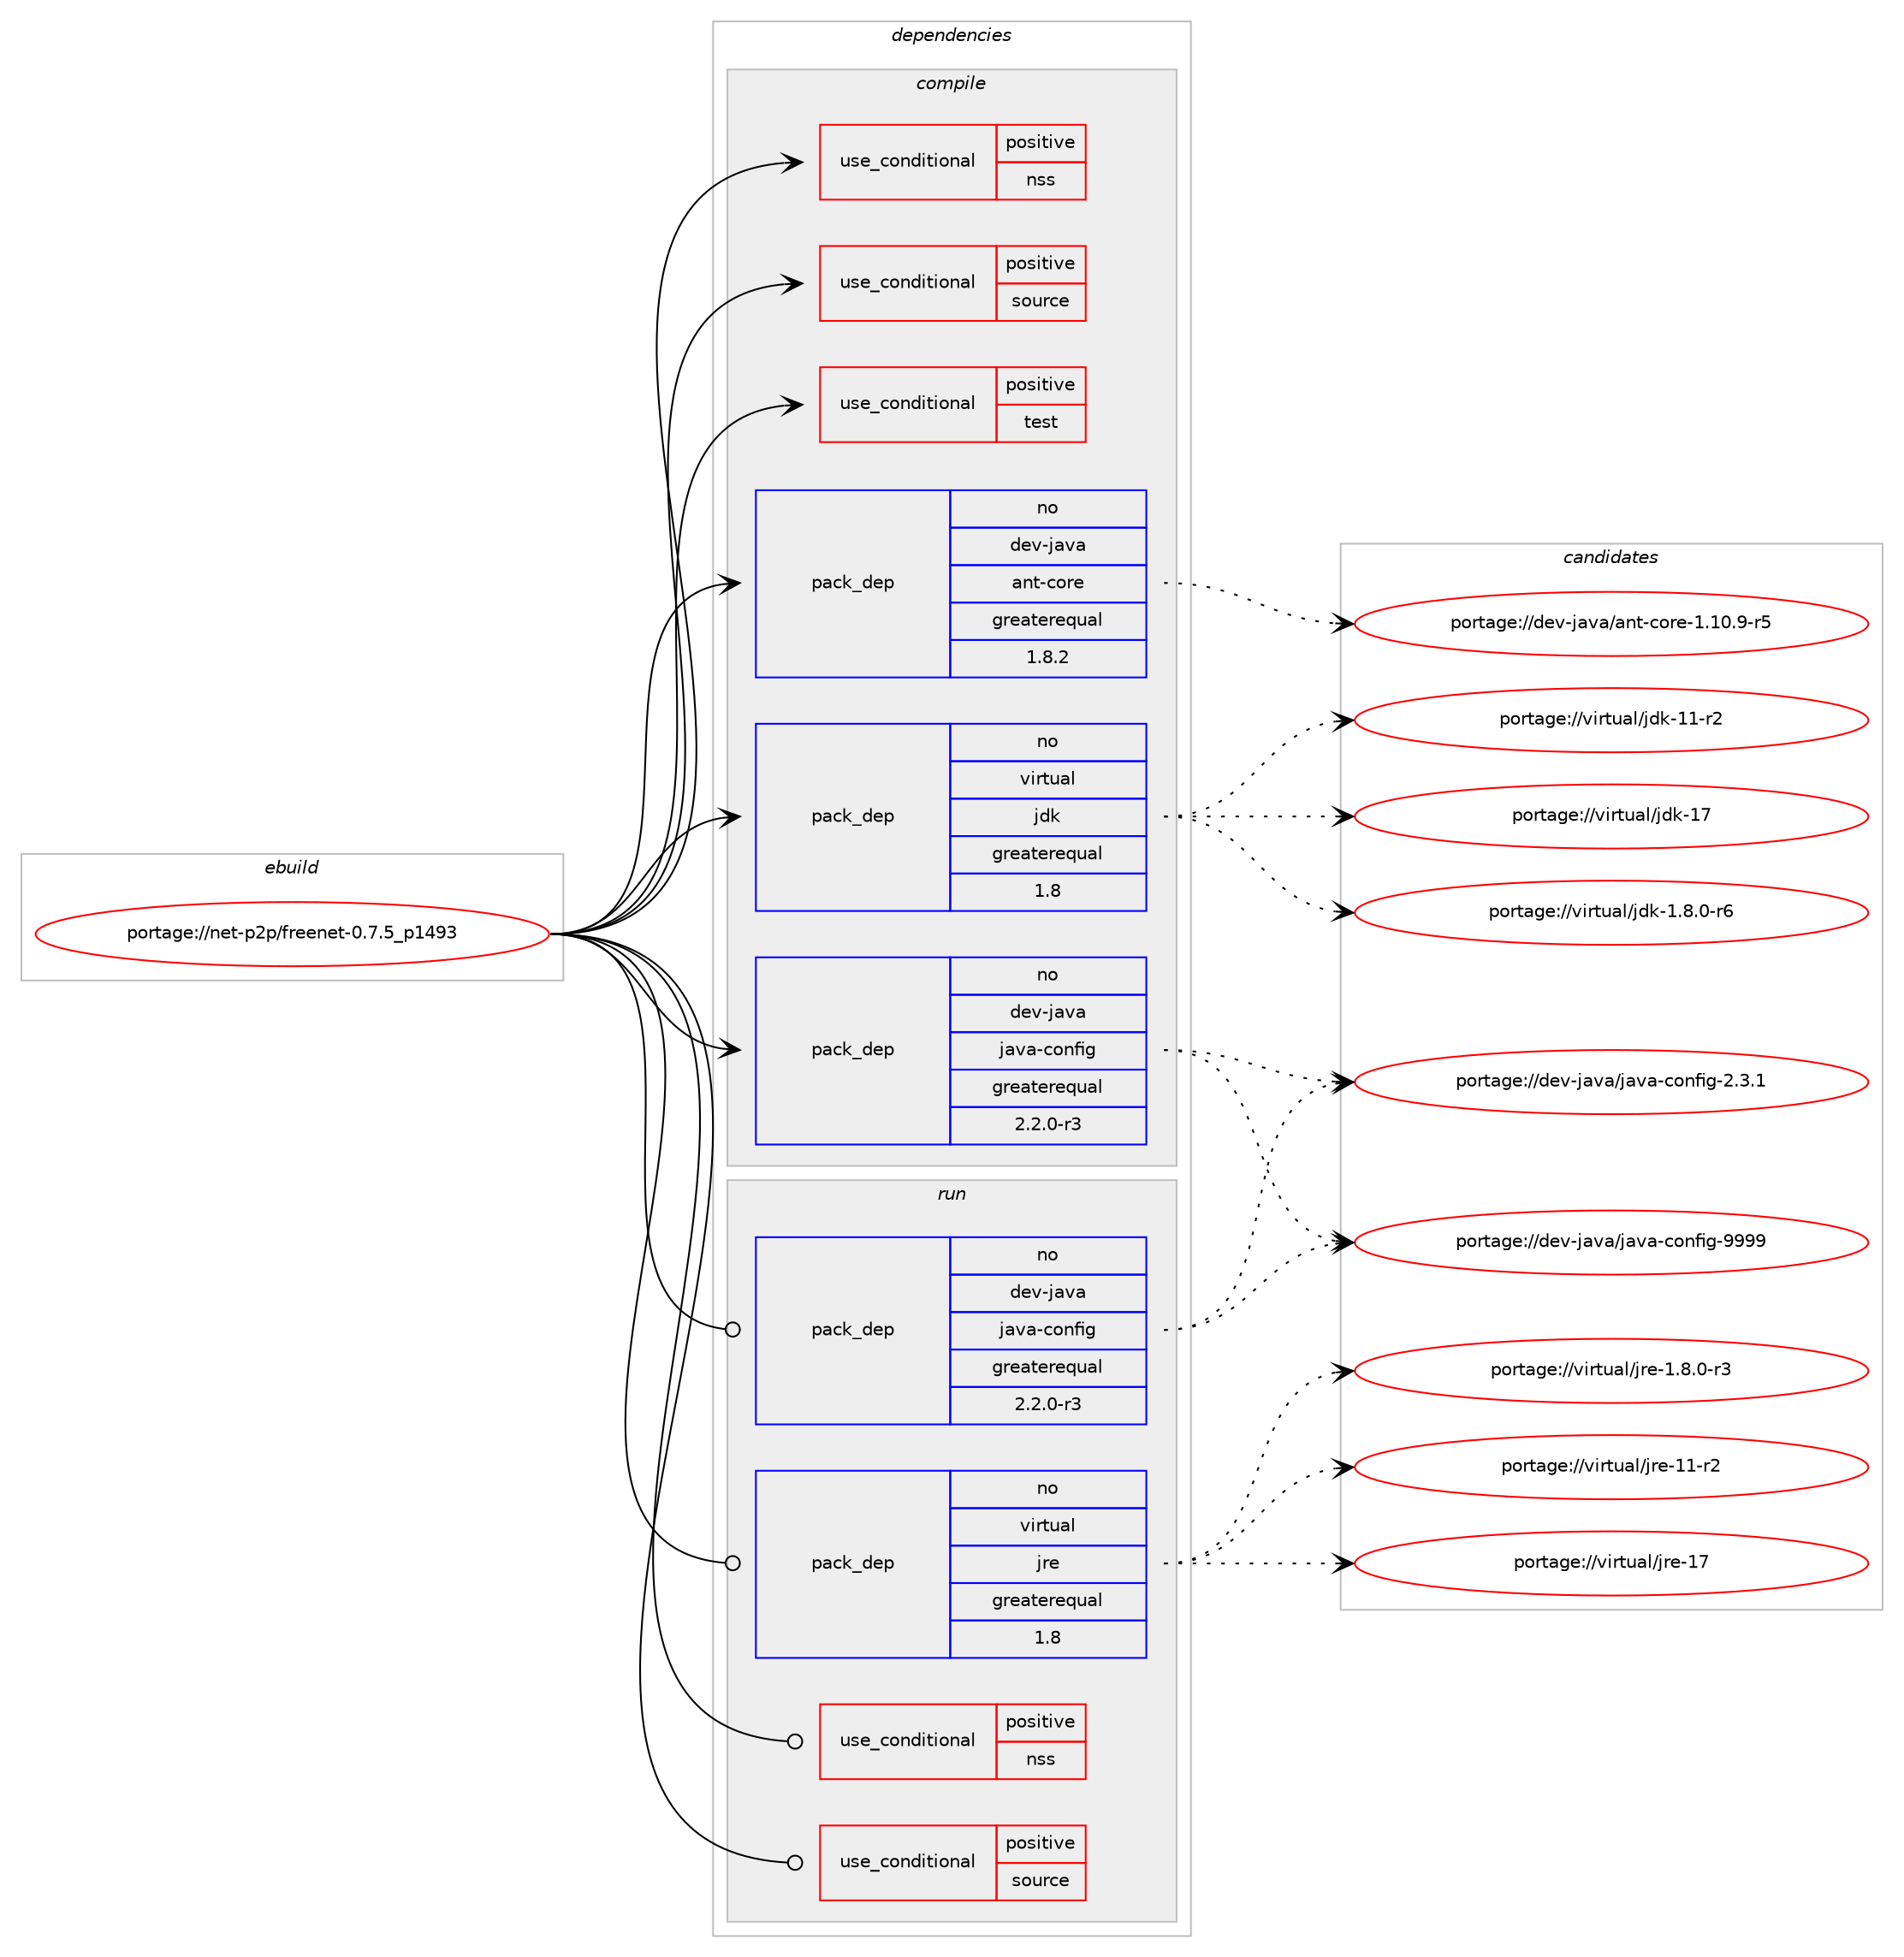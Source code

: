 digraph prolog {

# *************
# Graph options
# *************

newrank=true;
concentrate=true;
compound=true;
graph [rankdir=LR,fontname=Helvetica,fontsize=10,ranksep=1.5];#, ranksep=2.5, nodesep=0.2];
edge  [arrowhead=vee];
node  [fontname=Helvetica,fontsize=10];

# **********
# The ebuild
# **********

subgraph cluster_leftcol {
color=gray;
rank=same;
label=<<i>ebuild</i>>;
id [label="portage://net-p2p/freenet-0.7.5_p1493", color=red, width=4, href="../net-p2p/freenet-0.7.5_p1493.svg"];
}

# ****************
# The dependencies
# ****************

subgraph cluster_midcol {
color=gray;
label=<<i>dependencies</i>>;
subgraph cluster_compile {
fillcolor="#eeeeee";
style=filled;
label=<<i>compile</i>>;
subgraph cond1682 {
dependency2408 [label=<<TABLE BORDER="0" CELLBORDER="1" CELLSPACING="0" CELLPADDING="4"><TR><TD ROWSPAN="3" CELLPADDING="10">use_conditional</TD></TR><TR><TD>positive</TD></TR><TR><TD>nss</TD></TR></TABLE>>, shape=none, color=red];
# *** BEGIN UNKNOWN DEPENDENCY TYPE (TODO) ***
# dependency2408 -> package_dependency(portage://net-p2p/freenet-0.7.5_p1493,install,no,dev-libs,nss,none,[,,],[],[])
# *** END UNKNOWN DEPENDENCY TYPE (TODO) ***

}
id:e -> dependency2408:w [weight=20,style="solid",arrowhead="vee"];
subgraph cond1683 {
dependency2409 [label=<<TABLE BORDER="0" CELLBORDER="1" CELLSPACING="0" CELLPADDING="4"><TR><TD ROWSPAN="3" CELLPADDING="10">use_conditional</TD></TR><TR><TD>positive</TD></TR><TR><TD>source</TD></TR></TABLE>>, shape=none, color=red];
# *** BEGIN UNKNOWN DEPENDENCY TYPE (TODO) ***
# dependency2409 -> package_dependency(portage://net-p2p/freenet-0.7.5_p1493,install,no,app-arch,zip,none,[,,],[],[])
# *** END UNKNOWN DEPENDENCY TYPE (TODO) ***

}
id:e -> dependency2409:w [weight=20,style="solid",arrowhead="vee"];
subgraph cond1684 {
dependency2410 [label=<<TABLE BORDER="0" CELLBORDER="1" CELLSPACING="0" CELLPADDING="4"><TR><TD ROWSPAN="3" CELLPADDING="10">use_conditional</TD></TR><TR><TD>positive</TD></TR><TR><TD>test</TD></TR></TABLE>>, shape=none, color=red];
# *** BEGIN UNKNOWN DEPENDENCY TYPE (TODO) ***
# dependency2410 -> package_dependency(portage://net-p2p/freenet-0.7.5_p1493,install,no,dev-java,junit,none,[,,],[slot(0)],[])
# *** END UNKNOWN DEPENDENCY TYPE (TODO) ***

# *** BEGIN UNKNOWN DEPENDENCY TYPE (TODO) ***
# dependency2410 -> package_dependency(portage://net-p2p/freenet-0.7.5_p1493,install,no,dev-java,ant-junit,none,[,,],[slot(0)],[])
# *** END UNKNOWN DEPENDENCY TYPE (TODO) ***

}
id:e -> dependency2410:w [weight=20,style="solid",arrowhead="vee"];
# *** BEGIN UNKNOWN DEPENDENCY TYPE (TODO) ***
# id -> package_dependency(portage://net-p2p/freenet-0.7.5_p1493,install,no,app-arch,unzip,none,[,,],[],[])
# *** END UNKNOWN DEPENDENCY TYPE (TODO) ***

subgraph pack717 {
dependency2411 [label=<<TABLE BORDER="0" CELLBORDER="1" CELLSPACING="0" CELLPADDING="4" WIDTH="220"><TR><TD ROWSPAN="6" CELLPADDING="30">pack_dep</TD></TR><TR><TD WIDTH="110">no</TD></TR><TR><TD>dev-java</TD></TR><TR><TD>ant-core</TD></TR><TR><TD>greaterequal</TD></TR><TR><TD>1.8.2</TD></TR></TABLE>>, shape=none, color=blue];
}
id:e -> dependency2411:w [weight=20,style="solid",arrowhead="vee"];
# *** BEGIN UNKNOWN DEPENDENCY TYPE (TODO) ***
# id -> package_dependency(portage://net-p2p/freenet-0.7.5_p1493,install,no,dev-java,ant-core,none,[,,],[slot(0)],[])
# *** END UNKNOWN DEPENDENCY TYPE (TODO) ***

# *** BEGIN UNKNOWN DEPENDENCY TYPE (TODO) ***
# id -> package_dependency(portage://net-p2p/freenet-0.7.5_p1493,install,no,dev-java,bcprov,none,[,,],[slot(0)],[])
# *** END UNKNOWN DEPENDENCY TYPE (TODO) ***

# *** BEGIN UNKNOWN DEPENDENCY TYPE (TODO) ***
# id -> package_dependency(portage://net-p2p/freenet-0.7.5_p1493,install,no,dev-java,commons-compress,none,[,,],[slot(0)],[])
# *** END UNKNOWN DEPENDENCY TYPE (TODO) ***

# *** BEGIN UNKNOWN DEPENDENCY TYPE (TODO) ***
# id -> package_dependency(portage://net-p2p/freenet-0.7.5_p1493,install,no,dev-java,fec,none,[,,],[slot(0)],[])
# *** END UNKNOWN DEPENDENCY TYPE (TODO) ***

subgraph pack718 {
dependency2412 [label=<<TABLE BORDER="0" CELLBORDER="1" CELLSPACING="0" CELLPADDING="4" WIDTH="220"><TR><TD ROWSPAN="6" CELLPADDING="30">pack_dep</TD></TR><TR><TD WIDTH="110">no</TD></TR><TR><TD>dev-java</TD></TR><TR><TD>java-config</TD></TR><TR><TD>greaterequal</TD></TR><TR><TD>2.2.0-r3</TD></TR></TABLE>>, shape=none, color=blue];
}
id:e -> dependency2412:w [weight=20,style="solid",arrowhead="vee"];
# *** BEGIN UNKNOWN DEPENDENCY TYPE (TODO) ***
# id -> package_dependency(portage://net-p2p/freenet-0.7.5_p1493,install,no,dev-java,java-service-wrapper,none,[,,],[slot(0)],[])
# *** END UNKNOWN DEPENDENCY TYPE (TODO) ***

# *** BEGIN UNKNOWN DEPENDENCY TYPE (TODO) ***
# id -> package_dependency(portage://net-p2p/freenet-0.7.5_p1493,install,no,dev-java,javatoolkit,none,[,,],[],[])
# *** END UNKNOWN DEPENDENCY TYPE (TODO) ***

# *** BEGIN UNKNOWN DEPENDENCY TYPE (TODO) ***
# id -> package_dependency(portage://net-p2p/freenet-0.7.5_p1493,install,no,dev-java,jbitcollider-core,none,[,,],[slot(0)],[])
# *** END UNKNOWN DEPENDENCY TYPE (TODO) ***

# *** BEGIN UNKNOWN DEPENDENCY TYPE (TODO) ***
# id -> package_dependency(portage://net-p2p/freenet-0.7.5_p1493,install,no,dev-java,jna,none,[,,],[slot(4)],[])
# *** END UNKNOWN DEPENDENCY TYPE (TODO) ***

# *** BEGIN UNKNOWN DEPENDENCY TYPE (TODO) ***
# id -> package_dependency(portage://net-p2p/freenet-0.7.5_p1493,install,no,dev-java,lzma,none,[,,],[slot(0)],[])
# *** END UNKNOWN DEPENDENCY TYPE (TODO) ***

# *** BEGIN UNKNOWN DEPENDENCY TYPE (TODO) ***
# id -> package_dependency(portage://net-p2p/freenet-0.7.5_p1493,install,no,dev-java,lzmajio,none,[,,],[slot(0)],[])
# *** END UNKNOWN DEPENDENCY TYPE (TODO) ***

# *** BEGIN UNKNOWN DEPENDENCY TYPE (TODO) ***
# id -> package_dependency(portage://net-p2p/freenet-0.7.5_p1493,install,no,dev-java,mersennetwister,none,[,,],[slot(0)],[])
# *** END UNKNOWN DEPENDENCY TYPE (TODO) ***

subgraph pack719 {
dependency2413 [label=<<TABLE BORDER="0" CELLBORDER="1" CELLSPACING="0" CELLPADDING="4" WIDTH="220"><TR><TD ROWSPAN="6" CELLPADDING="30">pack_dep</TD></TR><TR><TD WIDTH="110">no</TD></TR><TR><TD>virtual</TD></TR><TR><TD>jdk</TD></TR><TR><TD>greaterequal</TD></TR><TR><TD>1.8</TD></TR></TABLE>>, shape=none, color=blue];
}
id:e -> dependency2413:w [weight=20,style="solid",arrowhead="vee"];
}
subgraph cluster_compileandrun {
fillcolor="#eeeeee";
style=filled;
label=<<i>compile and run</i>>;
}
subgraph cluster_run {
fillcolor="#eeeeee";
style=filled;
label=<<i>run</i>>;
subgraph cond1685 {
dependency2414 [label=<<TABLE BORDER="0" CELLBORDER="1" CELLSPACING="0" CELLPADDING="4"><TR><TD ROWSPAN="3" CELLPADDING="10">use_conditional</TD></TR><TR><TD>positive</TD></TR><TR><TD>nss</TD></TR></TABLE>>, shape=none, color=red];
# *** BEGIN UNKNOWN DEPENDENCY TYPE (TODO) ***
# dependency2414 -> package_dependency(portage://net-p2p/freenet-0.7.5_p1493,run,no,dev-libs,nss,none,[,,],[],[])
# *** END UNKNOWN DEPENDENCY TYPE (TODO) ***

}
id:e -> dependency2414:w [weight=20,style="solid",arrowhead="odot"];
subgraph cond1686 {
dependency2415 [label=<<TABLE BORDER="0" CELLBORDER="1" CELLSPACING="0" CELLPADDING="4"><TR><TD ROWSPAN="3" CELLPADDING="10">use_conditional</TD></TR><TR><TD>positive</TD></TR><TR><TD>source</TD></TR></TABLE>>, shape=none, color=red];
# *** BEGIN UNKNOWN DEPENDENCY TYPE (TODO) ***
# dependency2415 -> package_dependency(portage://net-p2p/freenet-0.7.5_p1493,run,no,app-arch,zip,none,[,,],[],[])
# *** END UNKNOWN DEPENDENCY TYPE (TODO) ***

}
id:e -> dependency2415:w [weight=20,style="solid",arrowhead="odot"];
# *** BEGIN UNKNOWN DEPENDENCY TYPE (TODO) ***
# id -> package_dependency(portage://net-p2p/freenet-0.7.5_p1493,run,no,acct-group,freenet,none,[,,],[],[])
# *** END UNKNOWN DEPENDENCY TYPE (TODO) ***

# *** BEGIN UNKNOWN DEPENDENCY TYPE (TODO) ***
# id -> package_dependency(portage://net-p2p/freenet-0.7.5_p1493,run,no,acct-user,freenet,none,[,,],[],[])
# *** END UNKNOWN DEPENDENCY TYPE (TODO) ***

# *** BEGIN UNKNOWN DEPENDENCY TYPE (TODO) ***
# id -> package_dependency(portage://net-p2p/freenet-0.7.5_p1493,run,no,dev-java,bcprov,none,[,,],[slot(0)],[])
# *** END UNKNOWN DEPENDENCY TYPE (TODO) ***

# *** BEGIN UNKNOWN DEPENDENCY TYPE (TODO) ***
# id -> package_dependency(portage://net-p2p/freenet-0.7.5_p1493,run,no,dev-java,commons-compress,none,[,,],[slot(0)],[])
# *** END UNKNOWN DEPENDENCY TYPE (TODO) ***

# *** BEGIN UNKNOWN DEPENDENCY TYPE (TODO) ***
# id -> package_dependency(portage://net-p2p/freenet-0.7.5_p1493,run,no,dev-java,fec,none,[,,],[slot(0)],[])
# *** END UNKNOWN DEPENDENCY TYPE (TODO) ***

subgraph pack720 {
dependency2416 [label=<<TABLE BORDER="0" CELLBORDER="1" CELLSPACING="0" CELLPADDING="4" WIDTH="220"><TR><TD ROWSPAN="6" CELLPADDING="30">pack_dep</TD></TR><TR><TD WIDTH="110">no</TD></TR><TR><TD>dev-java</TD></TR><TR><TD>java-config</TD></TR><TR><TD>greaterequal</TD></TR><TR><TD>2.2.0-r3</TD></TR></TABLE>>, shape=none, color=blue];
}
id:e -> dependency2416:w [weight=20,style="solid",arrowhead="odot"];
# *** BEGIN UNKNOWN DEPENDENCY TYPE (TODO) ***
# id -> package_dependency(portage://net-p2p/freenet-0.7.5_p1493,run,no,dev-java,java-service-wrapper,none,[,,],[slot(0)],[])
# *** END UNKNOWN DEPENDENCY TYPE (TODO) ***

# *** BEGIN UNKNOWN DEPENDENCY TYPE (TODO) ***
# id -> package_dependency(portage://net-p2p/freenet-0.7.5_p1493,run,no,dev-java,jbitcollider-core,none,[,,],[slot(0)],[])
# *** END UNKNOWN DEPENDENCY TYPE (TODO) ***

# *** BEGIN UNKNOWN DEPENDENCY TYPE (TODO) ***
# id -> package_dependency(portage://net-p2p/freenet-0.7.5_p1493,run,no,dev-java,jna,none,[,,],[slot(4)],[])
# *** END UNKNOWN DEPENDENCY TYPE (TODO) ***

# *** BEGIN UNKNOWN DEPENDENCY TYPE (TODO) ***
# id -> package_dependency(portage://net-p2p/freenet-0.7.5_p1493,run,no,dev-java,lzma,none,[,,],[slot(0)],[])
# *** END UNKNOWN DEPENDENCY TYPE (TODO) ***

# *** BEGIN UNKNOWN DEPENDENCY TYPE (TODO) ***
# id -> package_dependency(portage://net-p2p/freenet-0.7.5_p1493,run,no,dev-java,lzmajio,none,[,,],[slot(0)],[])
# *** END UNKNOWN DEPENDENCY TYPE (TODO) ***

# *** BEGIN UNKNOWN DEPENDENCY TYPE (TODO) ***
# id -> package_dependency(portage://net-p2p/freenet-0.7.5_p1493,run,no,dev-java,mersennetwister,none,[,,],[slot(0)],[])
# *** END UNKNOWN DEPENDENCY TYPE (TODO) ***

# *** BEGIN UNKNOWN DEPENDENCY TYPE (TODO) ***
# id -> package_dependency(portage://net-p2p/freenet-0.7.5_p1493,run,no,net-libs,nativebiginteger,none,[,,],[slot(0)],[])
# *** END UNKNOWN DEPENDENCY TYPE (TODO) ***

subgraph pack721 {
dependency2417 [label=<<TABLE BORDER="0" CELLBORDER="1" CELLSPACING="0" CELLPADDING="4" WIDTH="220"><TR><TD ROWSPAN="6" CELLPADDING="30">pack_dep</TD></TR><TR><TD WIDTH="110">no</TD></TR><TR><TD>virtual</TD></TR><TR><TD>jre</TD></TR><TR><TD>greaterequal</TD></TR><TR><TD>1.8</TD></TR></TABLE>>, shape=none, color=blue];
}
id:e -> dependency2417:w [weight=20,style="solid",arrowhead="odot"];
}
}

# **************
# The candidates
# **************

subgraph cluster_choices {
rank=same;
color=gray;
label=<<i>candidates</i>>;

subgraph choice717 {
color=black;
nodesep=1;
choice10010111845106971189747971101164599111114101454946494846574511453 [label="portage://dev-java/ant-core-1.10.9-r5", color=red, width=4,href="../dev-java/ant-core-1.10.9-r5.svg"];
dependency2411:e -> choice10010111845106971189747971101164599111114101454946494846574511453:w [style=dotted,weight="100"];
}
subgraph choice718 {
color=black;
nodesep=1;
choice1001011184510697118974710697118974599111110102105103455046514649 [label="portage://dev-java/java-config-2.3.1", color=red, width=4,href="../dev-java/java-config-2.3.1.svg"];
choice10010111845106971189747106971189745991111101021051034557575757 [label="portage://dev-java/java-config-9999", color=red, width=4,href="../dev-java/java-config-9999.svg"];
dependency2412:e -> choice1001011184510697118974710697118974599111110102105103455046514649:w [style=dotted,weight="100"];
dependency2412:e -> choice10010111845106971189747106971189745991111101021051034557575757:w [style=dotted,weight="100"];
}
subgraph choice719 {
color=black;
nodesep=1;
choice11810511411611797108471061001074549465646484511454 [label="portage://virtual/jdk-1.8.0-r6", color=red, width=4,href="../virtual/jdk-1.8.0-r6.svg"];
choice11810511411611797108471061001074549494511450 [label="portage://virtual/jdk-11-r2", color=red, width=4,href="../virtual/jdk-11-r2.svg"];
choice1181051141161179710847106100107454955 [label="portage://virtual/jdk-17", color=red, width=4,href="../virtual/jdk-17.svg"];
dependency2413:e -> choice11810511411611797108471061001074549465646484511454:w [style=dotted,weight="100"];
dependency2413:e -> choice11810511411611797108471061001074549494511450:w [style=dotted,weight="100"];
dependency2413:e -> choice1181051141161179710847106100107454955:w [style=dotted,weight="100"];
}
subgraph choice720 {
color=black;
nodesep=1;
choice1001011184510697118974710697118974599111110102105103455046514649 [label="portage://dev-java/java-config-2.3.1", color=red, width=4,href="../dev-java/java-config-2.3.1.svg"];
choice10010111845106971189747106971189745991111101021051034557575757 [label="portage://dev-java/java-config-9999", color=red, width=4,href="../dev-java/java-config-9999.svg"];
dependency2416:e -> choice1001011184510697118974710697118974599111110102105103455046514649:w [style=dotted,weight="100"];
dependency2416:e -> choice10010111845106971189747106971189745991111101021051034557575757:w [style=dotted,weight="100"];
}
subgraph choice721 {
color=black;
nodesep=1;
choice11810511411611797108471061141014549465646484511451 [label="portage://virtual/jre-1.8.0-r3", color=red, width=4,href="../virtual/jre-1.8.0-r3.svg"];
choice11810511411611797108471061141014549494511450 [label="portage://virtual/jre-11-r2", color=red, width=4,href="../virtual/jre-11-r2.svg"];
choice1181051141161179710847106114101454955 [label="portage://virtual/jre-17", color=red, width=4,href="../virtual/jre-17.svg"];
dependency2417:e -> choice11810511411611797108471061141014549465646484511451:w [style=dotted,weight="100"];
dependency2417:e -> choice11810511411611797108471061141014549494511450:w [style=dotted,weight="100"];
dependency2417:e -> choice1181051141161179710847106114101454955:w [style=dotted,weight="100"];
}
}

}
